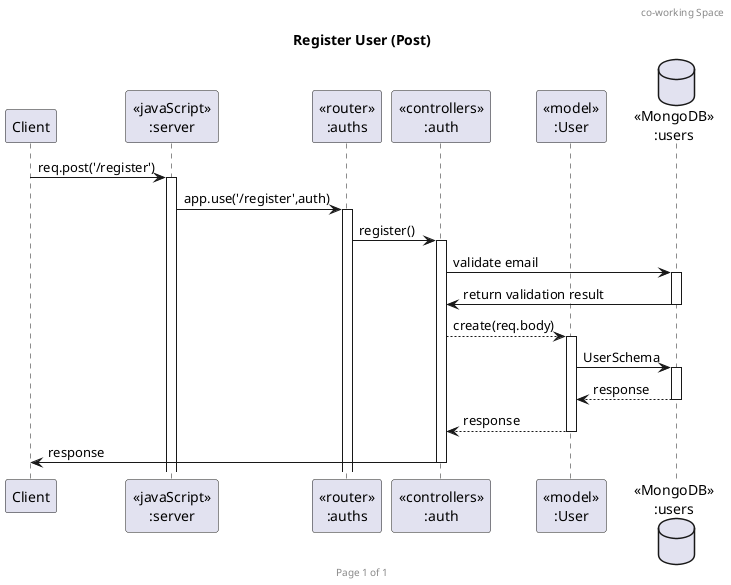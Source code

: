 @startuml Register to the system (Post)

header co-working Space 
footer Page %page% of %lastpage%
title "Register User (Post)"

participant "Client" as client
participant "<<javaScript>>\n:server" as server
participant "<<router>>\n:auths" as routerAuth
participant "<<controllers>>\n:auth" as controllersAuths
participant "<<model>>\n:User" as modelUser
database "<<MongoDB>>\n:users" as UserDatabase


client->server ++:req.post('/register')
server->routerAuth ++:app.use('/register',auth)
routerAuth -> controllersAuths ++:register()
controllersAuths -> UserDatabase ++: validate email
UserDatabase -> controllersAuths --: return validation result
controllersAuths -->  modelUser ++:create(req.body) 
modelUser ->UserDatabase ++: UserSchema
UserDatabase --> modelUser --: response
controllersAuths <-- modelUser --: response
controllersAuths->client --:response

@enduml
